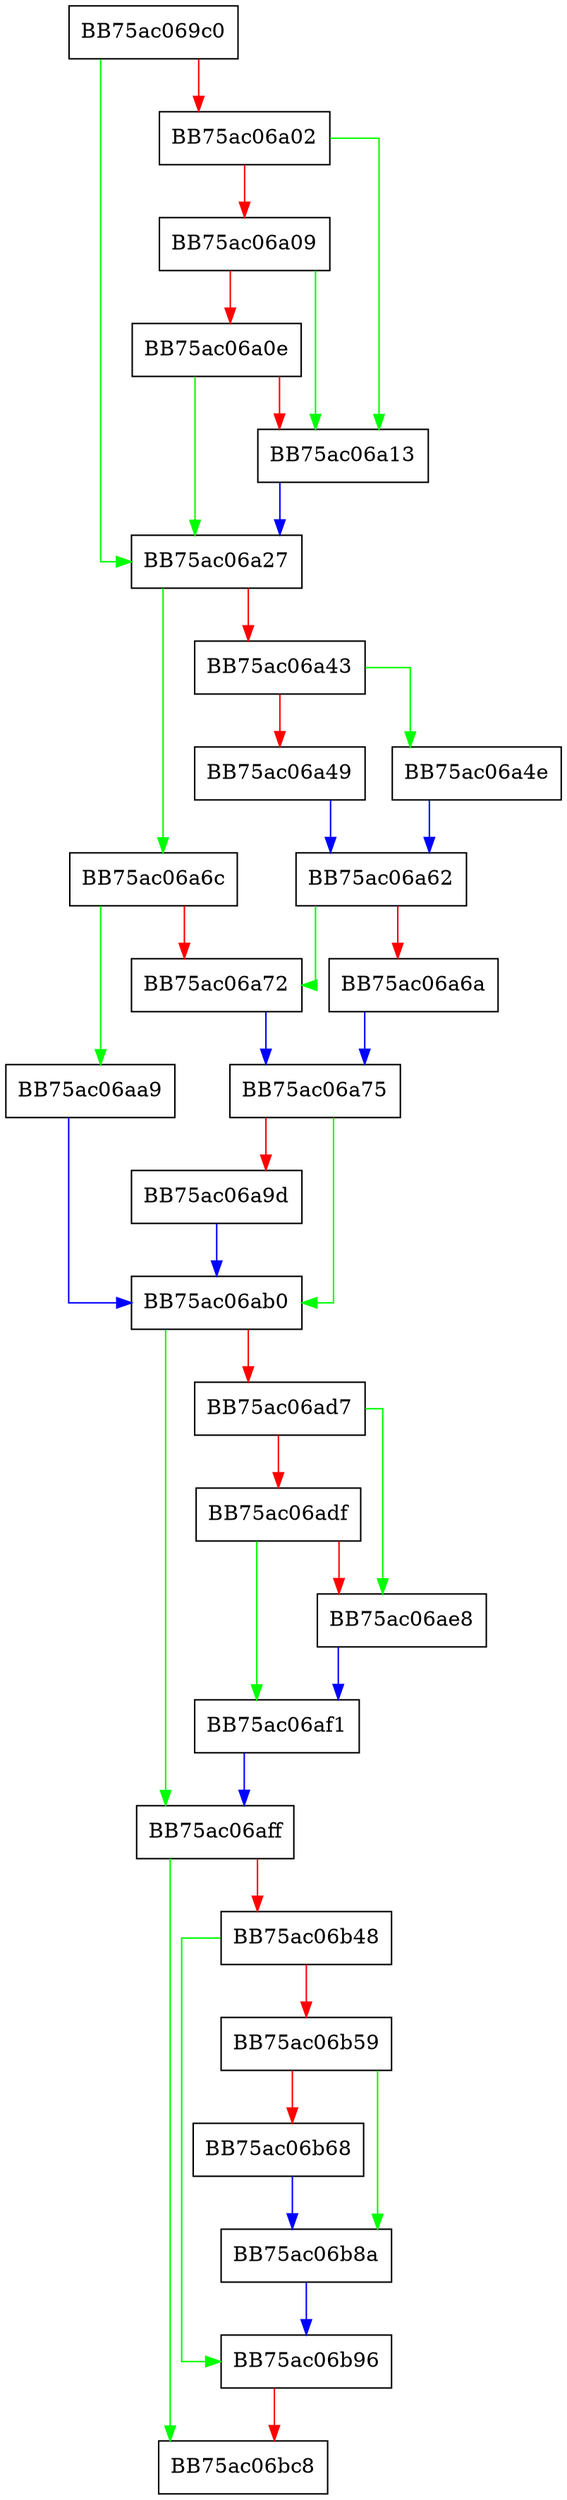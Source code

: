 digraph ZSTD_resetCCtx_byAttachingCDict {
  node [shape="box"];
  graph [splines=ortho];
  BB75ac069c0 -> BB75ac06a27 [color="green"];
  BB75ac069c0 -> BB75ac06a02 [color="red"];
  BB75ac06a02 -> BB75ac06a13 [color="green"];
  BB75ac06a02 -> BB75ac06a09 [color="red"];
  BB75ac06a09 -> BB75ac06a13 [color="green"];
  BB75ac06a09 -> BB75ac06a0e [color="red"];
  BB75ac06a0e -> BB75ac06a27 [color="green"];
  BB75ac06a0e -> BB75ac06a13 [color="red"];
  BB75ac06a13 -> BB75ac06a27 [color="blue"];
  BB75ac06a27 -> BB75ac06a6c [color="green"];
  BB75ac06a27 -> BB75ac06a43 [color="red"];
  BB75ac06a43 -> BB75ac06a4e [color="green"];
  BB75ac06a43 -> BB75ac06a49 [color="red"];
  BB75ac06a49 -> BB75ac06a62 [color="blue"];
  BB75ac06a4e -> BB75ac06a62 [color="blue"];
  BB75ac06a62 -> BB75ac06a72 [color="green"];
  BB75ac06a62 -> BB75ac06a6a [color="red"];
  BB75ac06a6a -> BB75ac06a75 [color="blue"];
  BB75ac06a6c -> BB75ac06aa9 [color="green"];
  BB75ac06a6c -> BB75ac06a72 [color="red"];
  BB75ac06a72 -> BB75ac06a75 [color="blue"];
  BB75ac06a75 -> BB75ac06ab0 [color="green"];
  BB75ac06a75 -> BB75ac06a9d [color="red"];
  BB75ac06a9d -> BB75ac06ab0 [color="blue"];
  BB75ac06aa9 -> BB75ac06ab0 [color="blue"];
  BB75ac06ab0 -> BB75ac06aff [color="green"];
  BB75ac06ab0 -> BB75ac06ad7 [color="red"];
  BB75ac06ad7 -> BB75ac06ae8 [color="green"];
  BB75ac06ad7 -> BB75ac06adf [color="red"];
  BB75ac06adf -> BB75ac06af1 [color="green"];
  BB75ac06adf -> BB75ac06ae8 [color="red"];
  BB75ac06ae8 -> BB75ac06af1 [color="blue"];
  BB75ac06af1 -> BB75ac06aff [color="blue"];
  BB75ac06aff -> BB75ac06bc8 [color="green"];
  BB75ac06aff -> BB75ac06b48 [color="red"];
  BB75ac06b48 -> BB75ac06b96 [color="green"];
  BB75ac06b48 -> BB75ac06b59 [color="red"];
  BB75ac06b59 -> BB75ac06b8a [color="green"];
  BB75ac06b59 -> BB75ac06b68 [color="red"];
  BB75ac06b68 -> BB75ac06b8a [color="blue"];
  BB75ac06b8a -> BB75ac06b96 [color="blue"];
  BB75ac06b96 -> BB75ac06bc8 [color="red"];
}